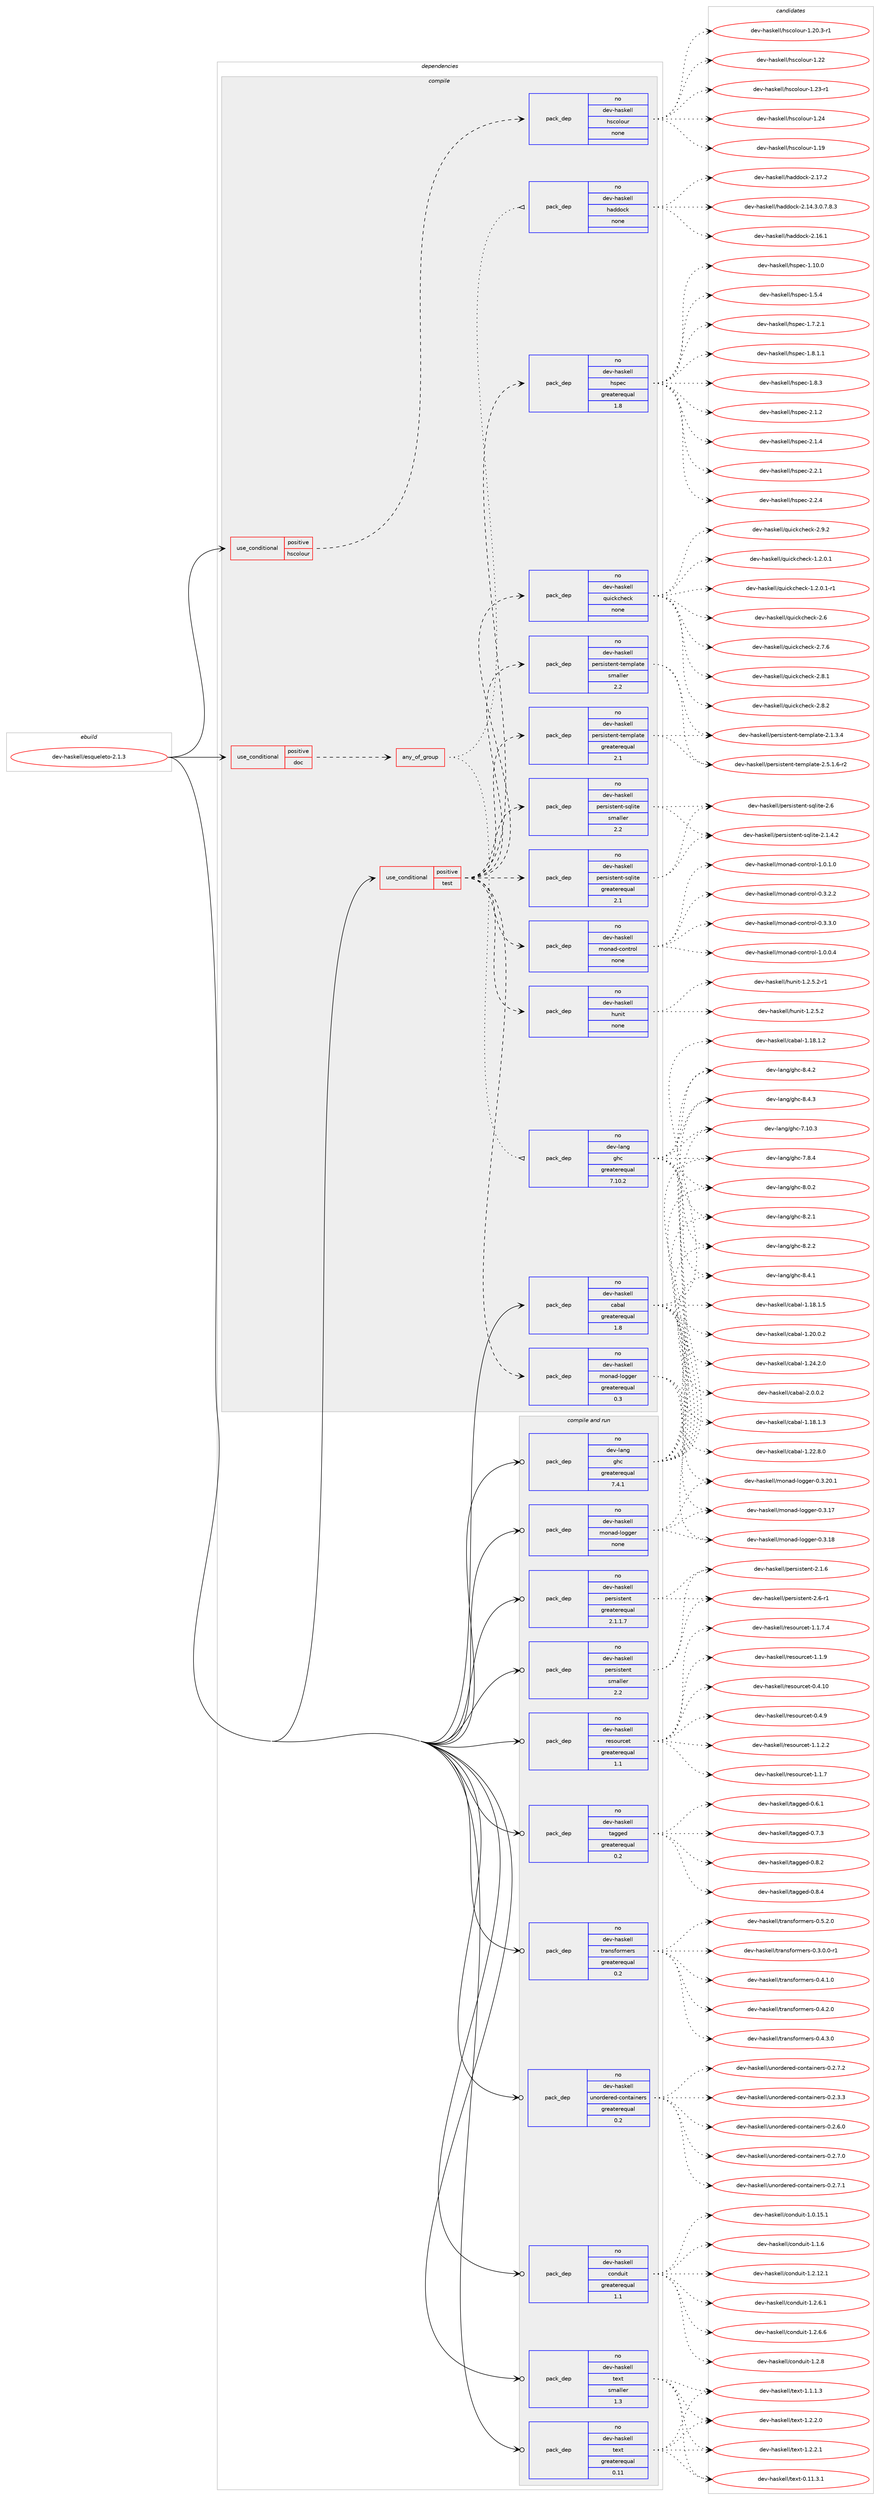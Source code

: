 digraph prolog {

# *************
# Graph options
# *************

newrank=true;
concentrate=true;
compound=true;
graph [rankdir=LR,fontname=Helvetica,fontsize=10,ranksep=1.5];#, ranksep=2.5, nodesep=0.2];
edge  [arrowhead=vee];
node  [fontname=Helvetica,fontsize=10];

# **********
# The ebuild
# **********

subgraph cluster_leftcol {
color=gray;
rank=same;
label=<<i>ebuild</i>>;
id [label="dev-haskell/esqueleto-2.1.3", color=red, width=4, href="../dev-haskell/esqueleto-2.1.3.svg"];
}

# ****************
# The dependencies
# ****************

subgraph cluster_midcol {
color=gray;
label=<<i>dependencies</i>>;
subgraph cluster_compile {
fillcolor="#eeeeee";
style=filled;
label=<<i>compile</i>>;
subgraph cond359489 {
dependency1331935 [label=<<TABLE BORDER="0" CELLBORDER="1" CELLSPACING="0" CELLPADDING="4"><TR><TD ROWSPAN="3" CELLPADDING="10">use_conditional</TD></TR><TR><TD>positive</TD></TR><TR><TD>doc</TD></TR></TABLE>>, shape=none, color=red];
subgraph any20857 {
dependency1331936 [label=<<TABLE BORDER="0" CELLBORDER="1" CELLSPACING="0" CELLPADDING="4"><TR><TD CELLPADDING="10">any_of_group</TD></TR></TABLE>>, shape=none, color=red];subgraph pack951037 {
dependency1331937 [label=<<TABLE BORDER="0" CELLBORDER="1" CELLSPACING="0" CELLPADDING="4" WIDTH="220"><TR><TD ROWSPAN="6" CELLPADDING="30">pack_dep</TD></TR><TR><TD WIDTH="110">no</TD></TR><TR><TD>dev-haskell</TD></TR><TR><TD>haddock</TD></TR><TR><TD>none</TD></TR><TR><TD></TD></TR></TABLE>>, shape=none, color=blue];
}
dependency1331936:e -> dependency1331937:w [weight=20,style="dotted",arrowhead="oinv"];
subgraph pack951038 {
dependency1331938 [label=<<TABLE BORDER="0" CELLBORDER="1" CELLSPACING="0" CELLPADDING="4" WIDTH="220"><TR><TD ROWSPAN="6" CELLPADDING="30">pack_dep</TD></TR><TR><TD WIDTH="110">no</TD></TR><TR><TD>dev-lang</TD></TR><TR><TD>ghc</TD></TR><TR><TD>greaterequal</TD></TR><TR><TD>7.10.2</TD></TR></TABLE>>, shape=none, color=blue];
}
dependency1331936:e -> dependency1331938:w [weight=20,style="dotted",arrowhead="oinv"];
}
dependency1331935:e -> dependency1331936:w [weight=20,style="dashed",arrowhead="vee"];
}
id:e -> dependency1331935:w [weight=20,style="solid",arrowhead="vee"];
subgraph cond359490 {
dependency1331939 [label=<<TABLE BORDER="0" CELLBORDER="1" CELLSPACING="0" CELLPADDING="4"><TR><TD ROWSPAN="3" CELLPADDING="10">use_conditional</TD></TR><TR><TD>positive</TD></TR><TR><TD>hscolour</TD></TR></TABLE>>, shape=none, color=red];
subgraph pack951039 {
dependency1331940 [label=<<TABLE BORDER="0" CELLBORDER="1" CELLSPACING="0" CELLPADDING="4" WIDTH="220"><TR><TD ROWSPAN="6" CELLPADDING="30">pack_dep</TD></TR><TR><TD WIDTH="110">no</TD></TR><TR><TD>dev-haskell</TD></TR><TR><TD>hscolour</TD></TR><TR><TD>none</TD></TR><TR><TD></TD></TR></TABLE>>, shape=none, color=blue];
}
dependency1331939:e -> dependency1331940:w [weight=20,style="dashed",arrowhead="vee"];
}
id:e -> dependency1331939:w [weight=20,style="solid",arrowhead="vee"];
subgraph cond359491 {
dependency1331941 [label=<<TABLE BORDER="0" CELLBORDER="1" CELLSPACING="0" CELLPADDING="4"><TR><TD ROWSPAN="3" CELLPADDING="10">use_conditional</TD></TR><TR><TD>positive</TD></TR><TR><TD>test</TD></TR></TABLE>>, shape=none, color=red];
subgraph pack951040 {
dependency1331942 [label=<<TABLE BORDER="0" CELLBORDER="1" CELLSPACING="0" CELLPADDING="4" WIDTH="220"><TR><TD ROWSPAN="6" CELLPADDING="30">pack_dep</TD></TR><TR><TD WIDTH="110">no</TD></TR><TR><TD>dev-haskell</TD></TR><TR><TD>hspec</TD></TR><TR><TD>greaterequal</TD></TR><TR><TD>1.8</TD></TR></TABLE>>, shape=none, color=blue];
}
dependency1331941:e -> dependency1331942:w [weight=20,style="dashed",arrowhead="vee"];
subgraph pack951041 {
dependency1331943 [label=<<TABLE BORDER="0" CELLBORDER="1" CELLSPACING="0" CELLPADDING="4" WIDTH="220"><TR><TD ROWSPAN="6" CELLPADDING="30">pack_dep</TD></TR><TR><TD WIDTH="110">no</TD></TR><TR><TD>dev-haskell</TD></TR><TR><TD>hunit</TD></TR><TR><TD>none</TD></TR><TR><TD></TD></TR></TABLE>>, shape=none, color=blue];
}
dependency1331941:e -> dependency1331943:w [weight=20,style="dashed",arrowhead="vee"];
subgraph pack951042 {
dependency1331944 [label=<<TABLE BORDER="0" CELLBORDER="1" CELLSPACING="0" CELLPADDING="4" WIDTH="220"><TR><TD ROWSPAN="6" CELLPADDING="30">pack_dep</TD></TR><TR><TD WIDTH="110">no</TD></TR><TR><TD>dev-haskell</TD></TR><TR><TD>monad-control</TD></TR><TR><TD>none</TD></TR><TR><TD></TD></TR></TABLE>>, shape=none, color=blue];
}
dependency1331941:e -> dependency1331944:w [weight=20,style="dashed",arrowhead="vee"];
subgraph pack951043 {
dependency1331945 [label=<<TABLE BORDER="0" CELLBORDER="1" CELLSPACING="0" CELLPADDING="4" WIDTH="220"><TR><TD ROWSPAN="6" CELLPADDING="30">pack_dep</TD></TR><TR><TD WIDTH="110">no</TD></TR><TR><TD>dev-haskell</TD></TR><TR><TD>monad-logger</TD></TR><TR><TD>greaterequal</TD></TR><TR><TD>0.3</TD></TR></TABLE>>, shape=none, color=blue];
}
dependency1331941:e -> dependency1331945:w [weight=20,style="dashed",arrowhead="vee"];
subgraph pack951044 {
dependency1331946 [label=<<TABLE BORDER="0" CELLBORDER="1" CELLSPACING="0" CELLPADDING="4" WIDTH="220"><TR><TD ROWSPAN="6" CELLPADDING="30">pack_dep</TD></TR><TR><TD WIDTH="110">no</TD></TR><TR><TD>dev-haskell</TD></TR><TR><TD>persistent-sqlite</TD></TR><TR><TD>greaterequal</TD></TR><TR><TD>2.1</TD></TR></TABLE>>, shape=none, color=blue];
}
dependency1331941:e -> dependency1331946:w [weight=20,style="dashed",arrowhead="vee"];
subgraph pack951045 {
dependency1331947 [label=<<TABLE BORDER="0" CELLBORDER="1" CELLSPACING="0" CELLPADDING="4" WIDTH="220"><TR><TD ROWSPAN="6" CELLPADDING="30">pack_dep</TD></TR><TR><TD WIDTH="110">no</TD></TR><TR><TD>dev-haskell</TD></TR><TR><TD>persistent-sqlite</TD></TR><TR><TD>smaller</TD></TR><TR><TD>2.2</TD></TR></TABLE>>, shape=none, color=blue];
}
dependency1331941:e -> dependency1331947:w [weight=20,style="dashed",arrowhead="vee"];
subgraph pack951046 {
dependency1331948 [label=<<TABLE BORDER="0" CELLBORDER="1" CELLSPACING="0" CELLPADDING="4" WIDTH="220"><TR><TD ROWSPAN="6" CELLPADDING="30">pack_dep</TD></TR><TR><TD WIDTH="110">no</TD></TR><TR><TD>dev-haskell</TD></TR><TR><TD>persistent-template</TD></TR><TR><TD>greaterequal</TD></TR><TR><TD>2.1</TD></TR></TABLE>>, shape=none, color=blue];
}
dependency1331941:e -> dependency1331948:w [weight=20,style="dashed",arrowhead="vee"];
subgraph pack951047 {
dependency1331949 [label=<<TABLE BORDER="0" CELLBORDER="1" CELLSPACING="0" CELLPADDING="4" WIDTH="220"><TR><TD ROWSPAN="6" CELLPADDING="30">pack_dep</TD></TR><TR><TD WIDTH="110">no</TD></TR><TR><TD>dev-haskell</TD></TR><TR><TD>persistent-template</TD></TR><TR><TD>smaller</TD></TR><TR><TD>2.2</TD></TR></TABLE>>, shape=none, color=blue];
}
dependency1331941:e -> dependency1331949:w [weight=20,style="dashed",arrowhead="vee"];
subgraph pack951048 {
dependency1331950 [label=<<TABLE BORDER="0" CELLBORDER="1" CELLSPACING="0" CELLPADDING="4" WIDTH="220"><TR><TD ROWSPAN="6" CELLPADDING="30">pack_dep</TD></TR><TR><TD WIDTH="110">no</TD></TR><TR><TD>dev-haskell</TD></TR><TR><TD>quickcheck</TD></TR><TR><TD>none</TD></TR><TR><TD></TD></TR></TABLE>>, shape=none, color=blue];
}
dependency1331941:e -> dependency1331950:w [weight=20,style="dashed",arrowhead="vee"];
}
id:e -> dependency1331941:w [weight=20,style="solid",arrowhead="vee"];
subgraph pack951049 {
dependency1331951 [label=<<TABLE BORDER="0" CELLBORDER="1" CELLSPACING="0" CELLPADDING="4" WIDTH="220"><TR><TD ROWSPAN="6" CELLPADDING="30">pack_dep</TD></TR><TR><TD WIDTH="110">no</TD></TR><TR><TD>dev-haskell</TD></TR><TR><TD>cabal</TD></TR><TR><TD>greaterequal</TD></TR><TR><TD>1.8</TD></TR></TABLE>>, shape=none, color=blue];
}
id:e -> dependency1331951:w [weight=20,style="solid",arrowhead="vee"];
}
subgraph cluster_compileandrun {
fillcolor="#eeeeee";
style=filled;
label=<<i>compile and run</i>>;
subgraph pack951050 {
dependency1331952 [label=<<TABLE BORDER="0" CELLBORDER="1" CELLSPACING="0" CELLPADDING="4" WIDTH="220"><TR><TD ROWSPAN="6" CELLPADDING="30">pack_dep</TD></TR><TR><TD WIDTH="110">no</TD></TR><TR><TD>dev-haskell</TD></TR><TR><TD>conduit</TD></TR><TR><TD>greaterequal</TD></TR><TR><TD>1.1</TD></TR></TABLE>>, shape=none, color=blue];
}
id:e -> dependency1331952:w [weight=20,style="solid",arrowhead="odotvee"];
subgraph pack951051 {
dependency1331953 [label=<<TABLE BORDER="0" CELLBORDER="1" CELLSPACING="0" CELLPADDING="4" WIDTH="220"><TR><TD ROWSPAN="6" CELLPADDING="30">pack_dep</TD></TR><TR><TD WIDTH="110">no</TD></TR><TR><TD>dev-haskell</TD></TR><TR><TD>monad-logger</TD></TR><TR><TD>none</TD></TR><TR><TD></TD></TR></TABLE>>, shape=none, color=blue];
}
id:e -> dependency1331953:w [weight=20,style="solid",arrowhead="odotvee"];
subgraph pack951052 {
dependency1331954 [label=<<TABLE BORDER="0" CELLBORDER="1" CELLSPACING="0" CELLPADDING="4" WIDTH="220"><TR><TD ROWSPAN="6" CELLPADDING="30">pack_dep</TD></TR><TR><TD WIDTH="110">no</TD></TR><TR><TD>dev-haskell</TD></TR><TR><TD>persistent</TD></TR><TR><TD>greaterequal</TD></TR><TR><TD>2.1.1.7</TD></TR></TABLE>>, shape=none, color=blue];
}
id:e -> dependency1331954:w [weight=20,style="solid",arrowhead="odotvee"];
subgraph pack951053 {
dependency1331955 [label=<<TABLE BORDER="0" CELLBORDER="1" CELLSPACING="0" CELLPADDING="4" WIDTH="220"><TR><TD ROWSPAN="6" CELLPADDING="30">pack_dep</TD></TR><TR><TD WIDTH="110">no</TD></TR><TR><TD>dev-haskell</TD></TR><TR><TD>persistent</TD></TR><TR><TD>smaller</TD></TR><TR><TD>2.2</TD></TR></TABLE>>, shape=none, color=blue];
}
id:e -> dependency1331955:w [weight=20,style="solid",arrowhead="odotvee"];
subgraph pack951054 {
dependency1331956 [label=<<TABLE BORDER="0" CELLBORDER="1" CELLSPACING="0" CELLPADDING="4" WIDTH="220"><TR><TD ROWSPAN="6" CELLPADDING="30">pack_dep</TD></TR><TR><TD WIDTH="110">no</TD></TR><TR><TD>dev-haskell</TD></TR><TR><TD>resourcet</TD></TR><TR><TD>greaterequal</TD></TR><TR><TD>1.1</TD></TR></TABLE>>, shape=none, color=blue];
}
id:e -> dependency1331956:w [weight=20,style="solid",arrowhead="odotvee"];
subgraph pack951055 {
dependency1331957 [label=<<TABLE BORDER="0" CELLBORDER="1" CELLSPACING="0" CELLPADDING="4" WIDTH="220"><TR><TD ROWSPAN="6" CELLPADDING="30">pack_dep</TD></TR><TR><TD WIDTH="110">no</TD></TR><TR><TD>dev-haskell</TD></TR><TR><TD>tagged</TD></TR><TR><TD>greaterequal</TD></TR><TR><TD>0.2</TD></TR></TABLE>>, shape=none, color=blue];
}
id:e -> dependency1331957:w [weight=20,style="solid",arrowhead="odotvee"];
subgraph pack951056 {
dependency1331958 [label=<<TABLE BORDER="0" CELLBORDER="1" CELLSPACING="0" CELLPADDING="4" WIDTH="220"><TR><TD ROWSPAN="6" CELLPADDING="30">pack_dep</TD></TR><TR><TD WIDTH="110">no</TD></TR><TR><TD>dev-haskell</TD></TR><TR><TD>text</TD></TR><TR><TD>greaterequal</TD></TR><TR><TD>0.11</TD></TR></TABLE>>, shape=none, color=blue];
}
id:e -> dependency1331958:w [weight=20,style="solid",arrowhead="odotvee"];
subgraph pack951057 {
dependency1331959 [label=<<TABLE BORDER="0" CELLBORDER="1" CELLSPACING="0" CELLPADDING="4" WIDTH="220"><TR><TD ROWSPAN="6" CELLPADDING="30">pack_dep</TD></TR><TR><TD WIDTH="110">no</TD></TR><TR><TD>dev-haskell</TD></TR><TR><TD>text</TD></TR><TR><TD>smaller</TD></TR><TR><TD>1.3</TD></TR></TABLE>>, shape=none, color=blue];
}
id:e -> dependency1331959:w [weight=20,style="solid",arrowhead="odotvee"];
subgraph pack951058 {
dependency1331960 [label=<<TABLE BORDER="0" CELLBORDER="1" CELLSPACING="0" CELLPADDING="4" WIDTH="220"><TR><TD ROWSPAN="6" CELLPADDING="30">pack_dep</TD></TR><TR><TD WIDTH="110">no</TD></TR><TR><TD>dev-haskell</TD></TR><TR><TD>transformers</TD></TR><TR><TD>greaterequal</TD></TR><TR><TD>0.2</TD></TR></TABLE>>, shape=none, color=blue];
}
id:e -> dependency1331960:w [weight=20,style="solid",arrowhead="odotvee"];
subgraph pack951059 {
dependency1331961 [label=<<TABLE BORDER="0" CELLBORDER="1" CELLSPACING="0" CELLPADDING="4" WIDTH="220"><TR><TD ROWSPAN="6" CELLPADDING="30">pack_dep</TD></TR><TR><TD WIDTH="110">no</TD></TR><TR><TD>dev-haskell</TD></TR><TR><TD>unordered-containers</TD></TR><TR><TD>greaterequal</TD></TR><TR><TD>0.2</TD></TR></TABLE>>, shape=none, color=blue];
}
id:e -> dependency1331961:w [weight=20,style="solid",arrowhead="odotvee"];
subgraph pack951060 {
dependency1331962 [label=<<TABLE BORDER="0" CELLBORDER="1" CELLSPACING="0" CELLPADDING="4" WIDTH="220"><TR><TD ROWSPAN="6" CELLPADDING="30">pack_dep</TD></TR><TR><TD WIDTH="110">no</TD></TR><TR><TD>dev-lang</TD></TR><TR><TD>ghc</TD></TR><TR><TD>greaterequal</TD></TR><TR><TD>7.4.1</TD></TR></TABLE>>, shape=none, color=blue];
}
id:e -> dependency1331962:w [weight=20,style="solid",arrowhead="odotvee"];
}
subgraph cluster_run {
fillcolor="#eeeeee";
style=filled;
label=<<i>run</i>>;
}
}

# **************
# The candidates
# **************

subgraph cluster_choices {
rank=same;
color=gray;
label=<<i>candidates</i>>;

subgraph choice951037 {
color=black;
nodesep=1;
choice1001011184510497115107101108108471049710010011199107455046495246514648465546564651 [label="dev-haskell/haddock-2.14.3.0.7.8.3", color=red, width=4,href="../dev-haskell/haddock-2.14.3.0.7.8.3.svg"];
choice100101118451049711510710110810847104971001001119910745504649544649 [label="dev-haskell/haddock-2.16.1", color=red, width=4,href="../dev-haskell/haddock-2.16.1.svg"];
choice100101118451049711510710110810847104971001001119910745504649554650 [label="dev-haskell/haddock-2.17.2", color=red, width=4,href="../dev-haskell/haddock-2.17.2.svg"];
dependency1331937:e -> choice1001011184510497115107101108108471049710010011199107455046495246514648465546564651:w [style=dotted,weight="100"];
dependency1331937:e -> choice100101118451049711510710110810847104971001001119910745504649544649:w [style=dotted,weight="100"];
dependency1331937:e -> choice100101118451049711510710110810847104971001001119910745504649554650:w [style=dotted,weight="100"];
}
subgraph choice951038 {
color=black;
nodesep=1;
choice1001011184510897110103471031049945554649484651 [label="dev-lang/ghc-7.10.3", color=red, width=4,href="../dev-lang/ghc-7.10.3.svg"];
choice10010111845108971101034710310499455546564652 [label="dev-lang/ghc-7.8.4", color=red, width=4,href="../dev-lang/ghc-7.8.4.svg"];
choice10010111845108971101034710310499455646484650 [label="dev-lang/ghc-8.0.2", color=red, width=4,href="../dev-lang/ghc-8.0.2.svg"];
choice10010111845108971101034710310499455646504649 [label="dev-lang/ghc-8.2.1", color=red, width=4,href="../dev-lang/ghc-8.2.1.svg"];
choice10010111845108971101034710310499455646504650 [label="dev-lang/ghc-8.2.2", color=red, width=4,href="../dev-lang/ghc-8.2.2.svg"];
choice10010111845108971101034710310499455646524649 [label="dev-lang/ghc-8.4.1", color=red, width=4,href="../dev-lang/ghc-8.4.1.svg"];
choice10010111845108971101034710310499455646524650 [label="dev-lang/ghc-8.4.2", color=red, width=4,href="../dev-lang/ghc-8.4.2.svg"];
choice10010111845108971101034710310499455646524651 [label="dev-lang/ghc-8.4.3", color=red, width=4,href="../dev-lang/ghc-8.4.3.svg"];
dependency1331938:e -> choice1001011184510897110103471031049945554649484651:w [style=dotted,weight="100"];
dependency1331938:e -> choice10010111845108971101034710310499455546564652:w [style=dotted,weight="100"];
dependency1331938:e -> choice10010111845108971101034710310499455646484650:w [style=dotted,weight="100"];
dependency1331938:e -> choice10010111845108971101034710310499455646504649:w [style=dotted,weight="100"];
dependency1331938:e -> choice10010111845108971101034710310499455646504650:w [style=dotted,weight="100"];
dependency1331938:e -> choice10010111845108971101034710310499455646524649:w [style=dotted,weight="100"];
dependency1331938:e -> choice10010111845108971101034710310499455646524650:w [style=dotted,weight="100"];
dependency1331938:e -> choice10010111845108971101034710310499455646524651:w [style=dotted,weight="100"];
}
subgraph choice951039 {
color=black;
nodesep=1;
choice100101118451049711510710110810847104115991111081111171144549464957 [label="dev-haskell/hscolour-1.19", color=red, width=4,href="../dev-haskell/hscolour-1.19.svg"];
choice10010111845104971151071011081084710411599111108111117114454946504846514511449 [label="dev-haskell/hscolour-1.20.3-r1", color=red, width=4,href="../dev-haskell/hscolour-1.20.3-r1.svg"];
choice100101118451049711510710110810847104115991111081111171144549465050 [label="dev-haskell/hscolour-1.22", color=red, width=4,href="../dev-haskell/hscolour-1.22.svg"];
choice1001011184510497115107101108108471041159911110811111711445494650514511449 [label="dev-haskell/hscolour-1.23-r1", color=red, width=4,href="../dev-haskell/hscolour-1.23-r1.svg"];
choice100101118451049711510710110810847104115991111081111171144549465052 [label="dev-haskell/hscolour-1.24", color=red, width=4,href="../dev-haskell/hscolour-1.24.svg"];
dependency1331940:e -> choice100101118451049711510710110810847104115991111081111171144549464957:w [style=dotted,weight="100"];
dependency1331940:e -> choice10010111845104971151071011081084710411599111108111117114454946504846514511449:w [style=dotted,weight="100"];
dependency1331940:e -> choice100101118451049711510710110810847104115991111081111171144549465050:w [style=dotted,weight="100"];
dependency1331940:e -> choice1001011184510497115107101108108471041159911110811111711445494650514511449:w [style=dotted,weight="100"];
dependency1331940:e -> choice100101118451049711510710110810847104115991111081111171144549465052:w [style=dotted,weight="100"];
}
subgraph choice951040 {
color=black;
nodesep=1;
choice1001011184510497115107101108108471041151121019945494649484648 [label="dev-haskell/hspec-1.10.0", color=red, width=4,href="../dev-haskell/hspec-1.10.0.svg"];
choice10010111845104971151071011081084710411511210199454946534652 [label="dev-haskell/hspec-1.5.4", color=red, width=4,href="../dev-haskell/hspec-1.5.4.svg"];
choice100101118451049711510710110810847104115112101994549465546504649 [label="dev-haskell/hspec-1.7.2.1", color=red, width=4,href="../dev-haskell/hspec-1.7.2.1.svg"];
choice100101118451049711510710110810847104115112101994549465646494649 [label="dev-haskell/hspec-1.8.1.1", color=red, width=4,href="../dev-haskell/hspec-1.8.1.1.svg"];
choice10010111845104971151071011081084710411511210199454946564651 [label="dev-haskell/hspec-1.8.3", color=red, width=4,href="../dev-haskell/hspec-1.8.3.svg"];
choice10010111845104971151071011081084710411511210199455046494650 [label="dev-haskell/hspec-2.1.2", color=red, width=4,href="../dev-haskell/hspec-2.1.2.svg"];
choice10010111845104971151071011081084710411511210199455046494652 [label="dev-haskell/hspec-2.1.4", color=red, width=4,href="../dev-haskell/hspec-2.1.4.svg"];
choice10010111845104971151071011081084710411511210199455046504649 [label="dev-haskell/hspec-2.2.1", color=red, width=4,href="../dev-haskell/hspec-2.2.1.svg"];
choice10010111845104971151071011081084710411511210199455046504652 [label="dev-haskell/hspec-2.2.4", color=red, width=4,href="../dev-haskell/hspec-2.2.4.svg"];
dependency1331942:e -> choice1001011184510497115107101108108471041151121019945494649484648:w [style=dotted,weight="100"];
dependency1331942:e -> choice10010111845104971151071011081084710411511210199454946534652:w [style=dotted,weight="100"];
dependency1331942:e -> choice100101118451049711510710110810847104115112101994549465546504649:w [style=dotted,weight="100"];
dependency1331942:e -> choice100101118451049711510710110810847104115112101994549465646494649:w [style=dotted,weight="100"];
dependency1331942:e -> choice10010111845104971151071011081084710411511210199454946564651:w [style=dotted,weight="100"];
dependency1331942:e -> choice10010111845104971151071011081084710411511210199455046494650:w [style=dotted,weight="100"];
dependency1331942:e -> choice10010111845104971151071011081084710411511210199455046494652:w [style=dotted,weight="100"];
dependency1331942:e -> choice10010111845104971151071011081084710411511210199455046504649:w [style=dotted,weight="100"];
dependency1331942:e -> choice10010111845104971151071011081084710411511210199455046504652:w [style=dotted,weight="100"];
}
subgraph choice951041 {
color=black;
nodesep=1;
choice1001011184510497115107101108108471041171101051164549465046534650 [label="dev-haskell/hunit-1.2.5.2", color=red, width=4,href="../dev-haskell/hunit-1.2.5.2.svg"];
choice10010111845104971151071011081084710411711010511645494650465346504511449 [label="dev-haskell/hunit-1.2.5.2-r1", color=red, width=4,href="../dev-haskell/hunit-1.2.5.2-r1.svg"];
dependency1331943:e -> choice1001011184510497115107101108108471041171101051164549465046534650:w [style=dotted,weight="100"];
dependency1331943:e -> choice10010111845104971151071011081084710411711010511645494650465346504511449:w [style=dotted,weight="100"];
}
subgraph choice951042 {
color=black;
nodesep=1;
choice1001011184510497115107101108108471091111109710045991111101161141111084548465146504650 [label="dev-haskell/monad-control-0.3.2.2", color=red, width=4,href="../dev-haskell/monad-control-0.3.2.2.svg"];
choice1001011184510497115107101108108471091111109710045991111101161141111084548465146514648 [label="dev-haskell/monad-control-0.3.3.0", color=red, width=4,href="../dev-haskell/monad-control-0.3.3.0.svg"];
choice1001011184510497115107101108108471091111109710045991111101161141111084549464846484652 [label="dev-haskell/monad-control-1.0.0.4", color=red, width=4,href="../dev-haskell/monad-control-1.0.0.4.svg"];
choice1001011184510497115107101108108471091111109710045991111101161141111084549464846494648 [label="dev-haskell/monad-control-1.0.1.0", color=red, width=4,href="../dev-haskell/monad-control-1.0.1.0.svg"];
dependency1331944:e -> choice1001011184510497115107101108108471091111109710045991111101161141111084548465146504650:w [style=dotted,weight="100"];
dependency1331944:e -> choice1001011184510497115107101108108471091111109710045991111101161141111084548465146514648:w [style=dotted,weight="100"];
dependency1331944:e -> choice1001011184510497115107101108108471091111109710045991111101161141111084549464846484652:w [style=dotted,weight="100"];
dependency1331944:e -> choice1001011184510497115107101108108471091111109710045991111101161141111084549464846494648:w [style=dotted,weight="100"];
}
subgraph choice951043 {
color=black;
nodesep=1;
choice100101118451049711510710110810847109111110971004510811110310310111445484651464955 [label="dev-haskell/monad-logger-0.3.17", color=red, width=4,href="../dev-haskell/monad-logger-0.3.17.svg"];
choice100101118451049711510710110810847109111110971004510811110310310111445484651464956 [label="dev-haskell/monad-logger-0.3.18", color=red, width=4,href="../dev-haskell/monad-logger-0.3.18.svg"];
choice1001011184510497115107101108108471091111109710045108111103103101114454846514650484649 [label="dev-haskell/monad-logger-0.3.20.1", color=red, width=4,href="../dev-haskell/monad-logger-0.3.20.1.svg"];
dependency1331945:e -> choice100101118451049711510710110810847109111110971004510811110310310111445484651464955:w [style=dotted,weight="100"];
dependency1331945:e -> choice100101118451049711510710110810847109111110971004510811110310310111445484651464956:w [style=dotted,weight="100"];
dependency1331945:e -> choice1001011184510497115107101108108471091111109710045108111103103101114454846514650484649:w [style=dotted,weight="100"];
}
subgraph choice951044 {
color=black;
nodesep=1;
choice100101118451049711510710110810847112101114115105115116101110116451151131081051161014550464946524650 [label="dev-haskell/persistent-sqlite-2.1.4.2", color=red, width=4,href="../dev-haskell/persistent-sqlite-2.1.4.2.svg"];
choice1001011184510497115107101108108471121011141151051151161011101164511511310810511610145504654 [label="dev-haskell/persistent-sqlite-2.6", color=red, width=4,href="../dev-haskell/persistent-sqlite-2.6.svg"];
dependency1331946:e -> choice100101118451049711510710110810847112101114115105115116101110116451151131081051161014550464946524650:w [style=dotted,weight="100"];
dependency1331946:e -> choice1001011184510497115107101108108471121011141151051151161011101164511511310810511610145504654:w [style=dotted,weight="100"];
}
subgraph choice951045 {
color=black;
nodesep=1;
choice100101118451049711510710110810847112101114115105115116101110116451151131081051161014550464946524650 [label="dev-haskell/persistent-sqlite-2.1.4.2", color=red, width=4,href="../dev-haskell/persistent-sqlite-2.1.4.2.svg"];
choice1001011184510497115107101108108471121011141151051151161011101164511511310810511610145504654 [label="dev-haskell/persistent-sqlite-2.6", color=red, width=4,href="../dev-haskell/persistent-sqlite-2.6.svg"];
dependency1331947:e -> choice100101118451049711510710110810847112101114115105115116101110116451151131081051161014550464946524650:w [style=dotted,weight="100"];
dependency1331947:e -> choice1001011184510497115107101108108471121011141151051151161011101164511511310810511610145504654:w [style=dotted,weight="100"];
}
subgraph choice951046 {
color=black;
nodesep=1;
choice10010111845104971151071011081084711210111411510511511610111011645116101109112108971161014550464946514652 [label="dev-haskell/persistent-template-2.1.3.4", color=red, width=4,href="../dev-haskell/persistent-template-2.1.3.4.svg"];
choice100101118451049711510710110810847112101114115105115116101110116451161011091121089711610145504653464946544511450 [label="dev-haskell/persistent-template-2.5.1.6-r2", color=red, width=4,href="../dev-haskell/persistent-template-2.5.1.6-r2.svg"];
dependency1331948:e -> choice10010111845104971151071011081084711210111411510511511610111011645116101109112108971161014550464946514652:w [style=dotted,weight="100"];
dependency1331948:e -> choice100101118451049711510710110810847112101114115105115116101110116451161011091121089711610145504653464946544511450:w [style=dotted,weight="100"];
}
subgraph choice951047 {
color=black;
nodesep=1;
choice10010111845104971151071011081084711210111411510511511610111011645116101109112108971161014550464946514652 [label="dev-haskell/persistent-template-2.1.3.4", color=red, width=4,href="../dev-haskell/persistent-template-2.1.3.4.svg"];
choice100101118451049711510710110810847112101114115105115116101110116451161011091121089711610145504653464946544511450 [label="dev-haskell/persistent-template-2.5.1.6-r2", color=red, width=4,href="../dev-haskell/persistent-template-2.5.1.6-r2.svg"];
dependency1331949:e -> choice10010111845104971151071011081084711210111411510511511610111011645116101109112108971161014550464946514652:w [style=dotted,weight="100"];
dependency1331949:e -> choice100101118451049711510710110810847112101114115105115116101110116451161011091121089711610145504653464946544511450:w [style=dotted,weight="100"];
}
subgraph choice951048 {
color=black;
nodesep=1;
choice1001011184510497115107101108108471131171059910799104101991074549465046484649 [label="dev-haskell/quickcheck-1.2.0.1", color=red, width=4,href="../dev-haskell/quickcheck-1.2.0.1.svg"];
choice10010111845104971151071011081084711311710599107991041019910745494650464846494511449 [label="dev-haskell/quickcheck-1.2.0.1-r1", color=red, width=4,href="../dev-haskell/quickcheck-1.2.0.1-r1.svg"];
choice10010111845104971151071011081084711311710599107991041019910745504654 [label="dev-haskell/quickcheck-2.6", color=red, width=4,href="../dev-haskell/quickcheck-2.6.svg"];
choice100101118451049711510710110810847113117105991079910410199107455046554654 [label="dev-haskell/quickcheck-2.7.6", color=red, width=4,href="../dev-haskell/quickcheck-2.7.6.svg"];
choice100101118451049711510710110810847113117105991079910410199107455046564649 [label="dev-haskell/quickcheck-2.8.1", color=red, width=4,href="../dev-haskell/quickcheck-2.8.1.svg"];
choice100101118451049711510710110810847113117105991079910410199107455046564650 [label="dev-haskell/quickcheck-2.8.2", color=red, width=4,href="../dev-haskell/quickcheck-2.8.2.svg"];
choice100101118451049711510710110810847113117105991079910410199107455046574650 [label="dev-haskell/quickcheck-2.9.2", color=red, width=4,href="../dev-haskell/quickcheck-2.9.2.svg"];
dependency1331950:e -> choice1001011184510497115107101108108471131171059910799104101991074549465046484649:w [style=dotted,weight="100"];
dependency1331950:e -> choice10010111845104971151071011081084711311710599107991041019910745494650464846494511449:w [style=dotted,weight="100"];
dependency1331950:e -> choice10010111845104971151071011081084711311710599107991041019910745504654:w [style=dotted,weight="100"];
dependency1331950:e -> choice100101118451049711510710110810847113117105991079910410199107455046554654:w [style=dotted,weight="100"];
dependency1331950:e -> choice100101118451049711510710110810847113117105991079910410199107455046564649:w [style=dotted,weight="100"];
dependency1331950:e -> choice100101118451049711510710110810847113117105991079910410199107455046564650:w [style=dotted,weight="100"];
dependency1331950:e -> choice100101118451049711510710110810847113117105991079910410199107455046574650:w [style=dotted,weight="100"];
}
subgraph choice951049 {
color=black;
nodesep=1;
choice10010111845104971151071011081084799979897108454946495646494650 [label="dev-haskell/cabal-1.18.1.2", color=red, width=4,href="../dev-haskell/cabal-1.18.1.2.svg"];
choice10010111845104971151071011081084799979897108454946495646494651 [label="dev-haskell/cabal-1.18.1.3", color=red, width=4,href="../dev-haskell/cabal-1.18.1.3.svg"];
choice10010111845104971151071011081084799979897108454946495646494653 [label="dev-haskell/cabal-1.18.1.5", color=red, width=4,href="../dev-haskell/cabal-1.18.1.5.svg"];
choice10010111845104971151071011081084799979897108454946504846484650 [label="dev-haskell/cabal-1.20.0.2", color=red, width=4,href="../dev-haskell/cabal-1.20.0.2.svg"];
choice10010111845104971151071011081084799979897108454946505046564648 [label="dev-haskell/cabal-1.22.8.0", color=red, width=4,href="../dev-haskell/cabal-1.22.8.0.svg"];
choice10010111845104971151071011081084799979897108454946505246504648 [label="dev-haskell/cabal-1.24.2.0", color=red, width=4,href="../dev-haskell/cabal-1.24.2.0.svg"];
choice100101118451049711510710110810847999798971084550464846484650 [label="dev-haskell/cabal-2.0.0.2", color=red, width=4,href="../dev-haskell/cabal-2.0.0.2.svg"];
dependency1331951:e -> choice10010111845104971151071011081084799979897108454946495646494650:w [style=dotted,weight="100"];
dependency1331951:e -> choice10010111845104971151071011081084799979897108454946495646494651:w [style=dotted,weight="100"];
dependency1331951:e -> choice10010111845104971151071011081084799979897108454946495646494653:w [style=dotted,weight="100"];
dependency1331951:e -> choice10010111845104971151071011081084799979897108454946504846484650:w [style=dotted,weight="100"];
dependency1331951:e -> choice10010111845104971151071011081084799979897108454946505046564648:w [style=dotted,weight="100"];
dependency1331951:e -> choice10010111845104971151071011081084799979897108454946505246504648:w [style=dotted,weight="100"];
dependency1331951:e -> choice100101118451049711510710110810847999798971084550464846484650:w [style=dotted,weight="100"];
}
subgraph choice951050 {
color=black;
nodesep=1;
choice10010111845104971151071011081084799111110100117105116454946484649534649 [label="dev-haskell/conduit-1.0.15.1", color=red, width=4,href="../dev-haskell/conduit-1.0.15.1.svg"];
choice10010111845104971151071011081084799111110100117105116454946494654 [label="dev-haskell/conduit-1.1.6", color=red, width=4,href="../dev-haskell/conduit-1.1.6.svg"];
choice10010111845104971151071011081084799111110100117105116454946504649504649 [label="dev-haskell/conduit-1.2.12.1", color=red, width=4,href="../dev-haskell/conduit-1.2.12.1.svg"];
choice100101118451049711510710110810847991111101001171051164549465046544649 [label="dev-haskell/conduit-1.2.6.1", color=red, width=4,href="../dev-haskell/conduit-1.2.6.1.svg"];
choice100101118451049711510710110810847991111101001171051164549465046544654 [label="dev-haskell/conduit-1.2.6.6", color=red, width=4,href="../dev-haskell/conduit-1.2.6.6.svg"];
choice10010111845104971151071011081084799111110100117105116454946504656 [label="dev-haskell/conduit-1.2.8", color=red, width=4,href="../dev-haskell/conduit-1.2.8.svg"];
dependency1331952:e -> choice10010111845104971151071011081084799111110100117105116454946484649534649:w [style=dotted,weight="100"];
dependency1331952:e -> choice10010111845104971151071011081084799111110100117105116454946494654:w [style=dotted,weight="100"];
dependency1331952:e -> choice10010111845104971151071011081084799111110100117105116454946504649504649:w [style=dotted,weight="100"];
dependency1331952:e -> choice100101118451049711510710110810847991111101001171051164549465046544649:w [style=dotted,weight="100"];
dependency1331952:e -> choice100101118451049711510710110810847991111101001171051164549465046544654:w [style=dotted,weight="100"];
dependency1331952:e -> choice10010111845104971151071011081084799111110100117105116454946504656:w [style=dotted,weight="100"];
}
subgraph choice951051 {
color=black;
nodesep=1;
choice100101118451049711510710110810847109111110971004510811110310310111445484651464955 [label="dev-haskell/monad-logger-0.3.17", color=red, width=4,href="../dev-haskell/monad-logger-0.3.17.svg"];
choice100101118451049711510710110810847109111110971004510811110310310111445484651464956 [label="dev-haskell/monad-logger-0.3.18", color=red, width=4,href="../dev-haskell/monad-logger-0.3.18.svg"];
choice1001011184510497115107101108108471091111109710045108111103103101114454846514650484649 [label="dev-haskell/monad-logger-0.3.20.1", color=red, width=4,href="../dev-haskell/monad-logger-0.3.20.1.svg"];
dependency1331953:e -> choice100101118451049711510710110810847109111110971004510811110310310111445484651464955:w [style=dotted,weight="100"];
dependency1331953:e -> choice100101118451049711510710110810847109111110971004510811110310310111445484651464956:w [style=dotted,weight="100"];
dependency1331953:e -> choice1001011184510497115107101108108471091111109710045108111103103101114454846514650484649:w [style=dotted,weight="100"];
}
subgraph choice951052 {
color=black;
nodesep=1;
choice100101118451049711510710110810847112101114115105115116101110116455046494654 [label="dev-haskell/persistent-2.1.6", color=red, width=4,href="../dev-haskell/persistent-2.1.6.svg"];
choice100101118451049711510710110810847112101114115105115116101110116455046544511449 [label="dev-haskell/persistent-2.6-r1", color=red, width=4,href="../dev-haskell/persistent-2.6-r1.svg"];
dependency1331954:e -> choice100101118451049711510710110810847112101114115105115116101110116455046494654:w [style=dotted,weight="100"];
dependency1331954:e -> choice100101118451049711510710110810847112101114115105115116101110116455046544511449:w [style=dotted,weight="100"];
}
subgraph choice951053 {
color=black;
nodesep=1;
choice100101118451049711510710110810847112101114115105115116101110116455046494654 [label="dev-haskell/persistent-2.1.6", color=red, width=4,href="../dev-haskell/persistent-2.1.6.svg"];
choice100101118451049711510710110810847112101114115105115116101110116455046544511449 [label="dev-haskell/persistent-2.6-r1", color=red, width=4,href="../dev-haskell/persistent-2.6-r1.svg"];
dependency1331955:e -> choice100101118451049711510710110810847112101114115105115116101110116455046494654:w [style=dotted,weight="100"];
dependency1331955:e -> choice100101118451049711510710110810847112101114115105115116101110116455046544511449:w [style=dotted,weight="100"];
}
subgraph choice951054 {
color=black;
nodesep=1;
choice1001011184510497115107101108108471141011151111171149910111645484652464948 [label="dev-haskell/resourcet-0.4.10", color=red, width=4,href="../dev-haskell/resourcet-0.4.10.svg"];
choice10010111845104971151071011081084711410111511111711499101116454846524657 [label="dev-haskell/resourcet-0.4.9", color=red, width=4,href="../dev-haskell/resourcet-0.4.9.svg"];
choice100101118451049711510710110810847114101115111117114991011164549464946504650 [label="dev-haskell/resourcet-1.1.2.2", color=red, width=4,href="../dev-haskell/resourcet-1.1.2.2.svg"];
choice10010111845104971151071011081084711410111511111711499101116454946494655 [label="dev-haskell/resourcet-1.1.7", color=red, width=4,href="../dev-haskell/resourcet-1.1.7.svg"];
choice100101118451049711510710110810847114101115111117114991011164549464946554652 [label="dev-haskell/resourcet-1.1.7.4", color=red, width=4,href="../dev-haskell/resourcet-1.1.7.4.svg"];
choice10010111845104971151071011081084711410111511111711499101116454946494657 [label="dev-haskell/resourcet-1.1.9", color=red, width=4,href="../dev-haskell/resourcet-1.1.9.svg"];
dependency1331956:e -> choice1001011184510497115107101108108471141011151111171149910111645484652464948:w [style=dotted,weight="100"];
dependency1331956:e -> choice10010111845104971151071011081084711410111511111711499101116454846524657:w [style=dotted,weight="100"];
dependency1331956:e -> choice100101118451049711510710110810847114101115111117114991011164549464946504650:w [style=dotted,weight="100"];
dependency1331956:e -> choice10010111845104971151071011081084711410111511111711499101116454946494655:w [style=dotted,weight="100"];
dependency1331956:e -> choice100101118451049711510710110810847114101115111117114991011164549464946554652:w [style=dotted,weight="100"];
dependency1331956:e -> choice10010111845104971151071011081084711410111511111711499101116454946494657:w [style=dotted,weight="100"];
}
subgraph choice951055 {
color=black;
nodesep=1;
choice10010111845104971151071011081084711697103103101100454846544649 [label="dev-haskell/tagged-0.6.1", color=red, width=4,href="../dev-haskell/tagged-0.6.1.svg"];
choice10010111845104971151071011081084711697103103101100454846554651 [label="dev-haskell/tagged-0.7.3", color=red, width=4,href="../dev-haskell/tagged-0.7.3.svg"];
choice10010111845104971151071011081084711697103103101100454846564650 [label="dev-haskell/tagged-0.8.2", color=red, width=4,href="../dev-haskell/tagged-0.8.2.svg"];
choice10010111845104971151071011081084711697103103101100454846564652 [label="dev-haskell/tagged-0.8.4", color=red, width=4,href="../dev-haskell/tagged-0.8.4.svg"];
dependency1331957:e -> choice10010111845104971151071011081084711697103103101100454846544649:w [style=dotted,weight="100"];
dependency1331957:e -> choice10010111845104971151071011081084711697103103101100454846554651:w [style=dotted,weight="100"];
dependency1331957:e -> choice10010111845104971151071011081084711697103103101100454846564650:w [style=dotted,weight="100"];
dependency1331957:e -> choice10010111845104971151071011081084711697103103101100454846564652:w [style=dotted,weight="100"];
}
subgraph choice951056 {
color=black;
nodesep=1;
choice100101118451049711510710110810847116101120116454846494946514649 [label="dev-haskell/text-0.11.3.1", color=red, width=4,href="../dev-haskell/text-0.11.3.1.svg"];
choice1001011184510497115107101108108471161011201164549464946494651 [label="dev-haskell/text-1.1.1.3", color=red, width=4,href="../dev-haskell/text-1.1.1.3.svg"];
choice1001011184510497115107101108108471161011201164549465046504648 [label="dev-haskell/text-1.2.2.0", color=red, width=4,href="../dev-haskell/text-1.2.2.0.svg"];
choice1001011184510497115107101108108471161011201164549465046504649 [label="dev-haskell/text-1.2.2.1", color=red, width=4,href="../dev-haskell/text-1.2.2.1.svg"];
dependency1331958:e -> choice100101118451049711510710110810847116101120116454846494946514649:w [style=dotted,weight="100"];
dependency1331958:e -> choice1001011184510497115107101108108471161011201164549464946494651:w [style=dotted,weight="100"];
dependency1331958:e -> choice1001011184510497115107101108108471161011201164549465046504648:w [style=dotted,weight="100"];
dependency1331958:e -> choice1001011184510497115107101108108471161011201164549465046504649:w [style=dotted,weight="100"];
}
subgraph choice951057 {
color=black;
nodesep=1;
choice100101118451049711510710110810847116101120116454846494946514649 [label="dev-haskell/text-0.11.3.1", color=red, width=4,href="../dev-haskell/text-0.11.3.1.svg"];
choice1001011184510497115107101108108471161011201164549464946494651 [label="dev-haskell/text-1.1.1.3", color=red, width=4,href="../dev-haskell/text-1.1.1.3.svg"];
choice1001011184510497115107101108108471161011201164549465046504648 [label="dev-haskell/text-1.2.2.0", color=red, width=4,href="../dev-haskell/text-1.2.2.0.svg"];
choice1001011184510497115107101108108471161011201164549465046504649 [label="dev-haskell/text-1.2.2.1", color=red, width=4,href="../dev-haskell/text-1.2.2.1.svg"];
dependency1331959:e -> choice100101118451049711510710110810847116101120116454846494946514649:w [style=dotted,weight="100"];
dependency1331959:e -> choice1001011184510497115107101108108471161011201164549464946494651:w [style=dotted,weight="100"];
dependency1331959:e -> choice1001011184510497115107101108108471161011201164549465046504648:w [style=dotted,weight="100"];
dependency1331959:e -> choice1001011184510497115107101108108471161011201164549465046504649:w [style=dotted,weight="100"];
}
subgraph choice951058 {
color=black;
nodesep=1;
choice1001011184510497115107101108108471161149711011510211111410910111411545484651464846484511449 [label="dev-haskell/transformers-0.3.0.0-r1", color=red, width=4,href="../dev-haskell/transformers-0.3.0.0-r1.svg"];
choice100101118451049711510710110810847116114971101151021111141091011141154548465246494648 [label="dev-haskell/transformers-0.4.1.0", color=red, width=4,href="../dev-haskell/transformers-0.4.1.0.svg"];
choice100101118451049711510710110810847116114971101151021111141091011141154548465246504648 [label="dev-haskell/transformers-0.4.2.0", color=red, width=4,href="../dev-haskell/transformers-0.4.2.0.svg"];
choice100101118451049711510710110810847116114971101151021111141091011141154548465246514648 [label="dev-haskell/transformers-0.4.3.0", color=red, width=4,href="../dev-haskell/transformers-0.4.3.0.svg"];
choice100101118451049711510710110810847116114971101151021111141091011141154548465346504648 [label="dev-haskell/transformers-0.5.2.0", color=red, width=4,href="../dev-haskell/transformers-0.5.2.0.svg"];
dependency1331960:e -> choice1001011184510497115107101108108471161149711011510211111410910111411545484651464846484511449:w [style=dotted,weight="100"];
dependency1331960:e -> choice100101118451049711510710110810847116114971101151021111141091011141154548465246494648:w [style=dotted,weight="100"];
dependency1331960:e -> choice100101118451049711510710110810847116114971101151021111141091011141154548465246504648:w [style=dotted,weight="100"];
dependency1331960:e -> choice100101118451049711510710110810847116114971101151021111141091011141154548465246514648:w [style=dotted,weight="100"];
dependency1331960:e -> choice100101118451049711510710110810847116114971101151021111141091011141154548465346504648:w [style=dotted,weight="100"];
}
subgraph choice951059 {
color=black;
nodesep=1;
choice1001011184510497115107101108108471171101111141001011141011004599111110116971051101011141154548465046514651 [label="dev-haskell/unordered-containers-0.2.3.3", color=red, width=4,href="../dev-haskell/unordered-containers-0.2.3.3.svg"];
choice1001011184510497115107101108108471171101111141001011141011004599111110116971051101011141154548465046544648 [label="dev-haskell/unordered-containers-0.2.6.0", color=red, width=4,href="../dev-haskell/unordered-containers-0.2.6.0.svg"];
choice1001011184510497115107101108108471171101111141001011141011004599111110116971051101011141154548465046554648 [label="dev-haskell/unordered-containers-0.2.7.0", color=red, width=4,href="../dev-haskell/unordered-containers-0.2.7.0.svg"];
choice1001011184510497115107101108108471171101111141001011141011004599111110116971051101011141154548465046554649 [label="dev-haskell/unordered-containers-0.2.7.1", color=red, width=4,href="../dev-haskell/unordered-containers-0.2.7.1.svg"];
choice1001011184510497115107101108108471171101111141001011141011004599111110116971051101011141154548465046554650 [label="dev-haskell/unordered-containers-0.2.7.2", color=red, width=4,href="../dev-haskell/unordered-containers-0.2.7.2.svg"];
dependency1331961:e -> choice1001011184510497115107101108108471171101111141001011141011004599111110116971051101011141154548465046514651:w [style=dotted,weight="100"];
dependency1331961:e -> choice1001011184510497115107101108108471171101111141001011141011004599111110116971051101011141154548465046544648:w [style=dotted,weight="100"];
dependency1331961:e -> choice1001011184510497115107101108108471171101111141001011141011004599111110116971051101011141154548465046554648:w [style=dotted,weight="100"];
dependency1331961:e -> choice1001011184510497115107101108108471171101111141001011141011004599111110116971051101011141154548465046554649:w [style=dotted,weight="100"];
dependency1331961:e -> choice1001011184510497115107101108108471171101111141001011141011004599111110116971051101011141154548465046554650:w [style=dotted,weight="100"];
}
subgraph choice951060 {
color=black;
nodesep=1;
choice1001011184510897110103471031049945554649484651 [label="dev-lang/ghc-7.10.3", color=red, width=4,href="../dev-lang/ghc-7.10.3.svg"];
choice10010111845108971101034710310499455546564652 [label="dev-lang/ghc-7.8.4", color=red, width=4,href="../dev-lang/ghc-7.8.4.svg"];
choice10010111845108971101034710310499455646484650 [label="dev-lang/ghc-8.0.2", color=red, width=4,href="../dev-lang/ghc-8.0.2.svg"];
choice10010111845108971101034710310499455646504649 [label="dev-lang/ghc-8.2.1", color=red, width=4,href="../dev-lang/ghc-8.2.1.svg"];
choice10010111845108971101034710310499455646504650 [label="dev-lang/ghc-8.2.2", color=red, width=4,href="../dev-lang/ghc-8.2.2.svg"];
choice10010111845108971101034710310499455646524649 [label="dev-lang/ghc-8.4.1", color=red, width=4,href="../dev-lang/ghc-8.4.1.svg"];
choice10010111845108971101034710310499455646524650 [label="dev-lang/ghc-8.4.2", color=red, width=4,href="../dev-lang/ghc-8.4.2.svg"];
choice10010111845108971101034710310499455646524651 [label="dev-lang/ghc-8.4.3", color=red, width=4,href="../dev-lang/ghc-8.4.3.svg"];
dependency1331962:e -> choice1001011184510897110103471031049945554649484651:w [style=dotted,weight="100"];
dependency1331962:e -> choice10010111845108971101034710310499455546564652:w [style=dotted,weight="100"];
dependency1331962:e -> choice10010111845108971101034710310499455646484650:w [style=dotted,weight="100"];
dependency1331962:e -> choice10010111845108971101034710310499455646504649:w [style=dotted,weight="100"];
dependency1331962:e -> choice10010111845108971101034710310499455646504650:w [style=dotted,weight="100"];
dependency1331962:e -> choice10010111845108971101034710310499455646524649:w [style=dotted,weight="100"];
dependency1331962:e -> choice10010111845108971101034710310499455646524650:w [style=dotted,weight="100"];
dependency1331962:e -> choice10010111845108971101034710310499455646524651:w [style=dotted,weight="100"];
}
}

}
